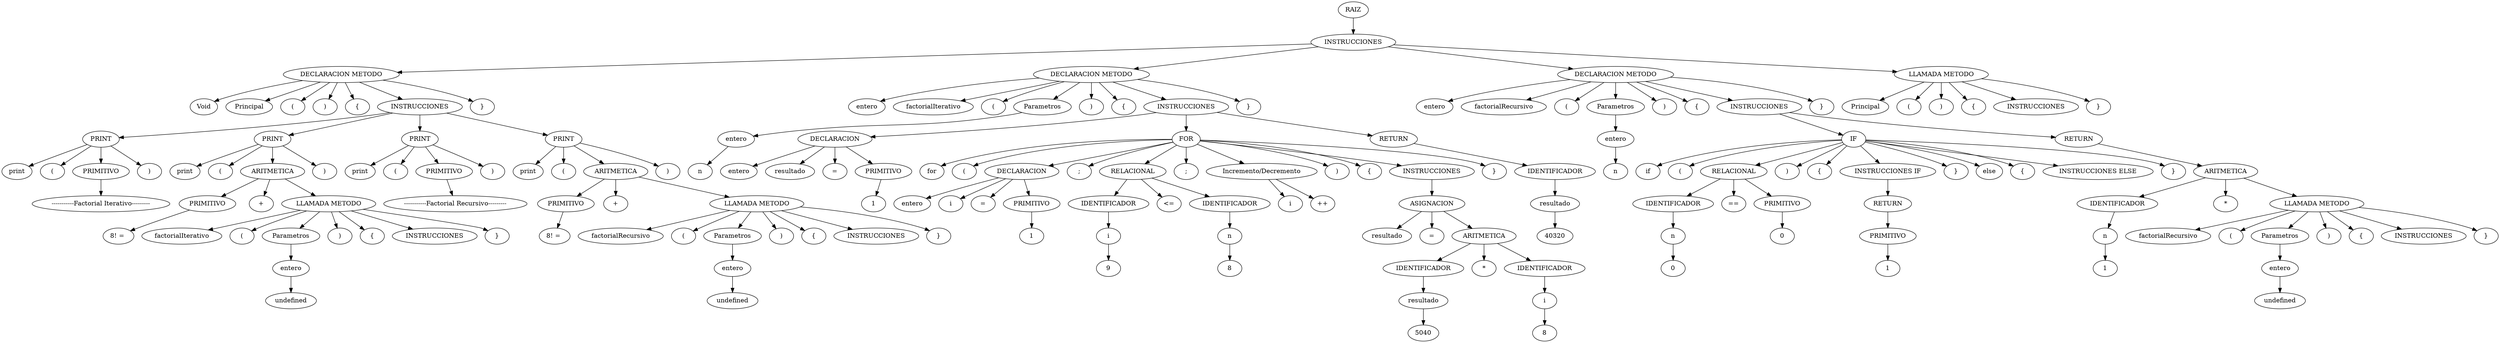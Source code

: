 digraph {
n0[label="RAIZ"];
n1[label="INSTRUCCIONES"];
n0->n1;
n2[label="DECLARACION METODO"];
n1->n2;
n3[label="Void"];
n2->n3;
n4[label="Principal"];
n2->n4;
n5[label="("];
n2->n5;
n6[label=")"];
n2->n6;
n7[label="{"];
n2->n7;
n8[label="INSTRUCCIONES"];
n2->n8;
n9[label="PRINT"];
n8->n9;
n10[label="print"];
n9->n10;
n11[label="("];
n9->n11;
n12[label="PRIMITIVO"];
n9->n12;
n13[label="-----------Factorial Iterativo---------"];
n12->n13;
n14[label=")"];
n9->n14;
n15[label="PRINT"];
n8->n15;
n16[label="print"];
n15->n16;
n17[label="("];
n15->n17;
n18[label="ARITMETICA"];
n15->n18;
n19[label="PRIMITIVO"];
n18->n19;
n20[label="8! = "];
n19->n20;
n21[label="+"];
n18->n21;
n22[label="LLAMADA METODO"];
n18->n22;
n23[label="factorialIterativo"];
n22->n23;
n24[label="("];
n22->n24;
n25[label="Parametros"];
n22->n25;
n26[label="entero"];
n25->n26;
n27[label="undefined"];
n26->n27;
n28[label=")"];
n22->n28;
n29[label="{"];
n22->n29;
n30[label="INSTRUCCIONES"];
n22->n30;
n31[label="}"];
n22->n31;
n32[label=")"];
n15->n32;
n33[label="PRINT"];
n8->n33;
n34[label="print"];
n33->n34;
n35[label="("];
n33->n35;
n36[label="PRIMITIVO"];
n33->n36;
n37[label="-----------Factorial Recursivo---------"];
n36->n37;
n38[label=")"];
n33->n38;
n39[label="PRINT"];
n8->n39;
n40[label="print"];
n39->n40;
n41[label="("];
n39->n41;
n42[label="ARITMETICA"];
n39->n42;
n43[label="PRIMITIVO"];
n42->n43;
n44[label="8! = "];
n43->n44;
n45[label="+"];
n42->n45;
n46[label="LLAMADA METODO"];
n42->n46;
n47[label="factorialRecursivo"];
n46->n47;
n48[label="("];
n46->n48;
n49[label="Parametros"];
n46->n49;
n50[label="entero"];
n49->n50;
n51[label="undefined"];
n50->n51;
n52[label=")"];
n46->n52;
n53[label="{"];
n46->n53;
n54[label="INSTRUCCIONES"];
n46->n54;
n55[label="}"];
n46->n55;
n56[label=")"];
n39->n56;
n57[label="}"];
n2->n57;
n58[label="DECLARACION METODO"];
n1->n58;
n59[label="entero"];
n58->n59;
n60[label="factorialIterativo"];
n58->n60;
n61[label="("];
n58->n61;
n62[label="Parametros"];
n58->n62;
n63[label="entero"];
n62->n63;
n64[label="n"];
n63->n64;
n65[label=")"];
n58->n65;
n66[label="{"];
n58->n66;
n67[label="INSTRUCCIONES"];
n58->n67;
n68[label="DECLARACION"];
n67->n68;
n69[label="entero"];
n68->n69;
n70[label="resultado"];
n68->n70;
n71[label="="];
n68->n71;
n72[label="PRIMITIVO"];
n68->n72;
n73[label="1"];
n72->n73;
n74[label="FOR"];
n67->n74;
n75[label="for"];
n74->n75;
n76[label="("];
n74->n76;
n77[label="DECLARACION"];
n74->n77;
n78[label="entero"];
n77->n78;
n79[label="i"];
n77->n79;
n80[label="="];
n77->n80;
n81[label="PRIMITIVO"];
n77->n81;
n82[label="1"];
n81->n82;
n83[label=";"];
n74->n83;
n84[label="RELACIONAL"];
n74->n84;
n85[label="IDENTIFICADOR"];
n84->n85;
n86[label="i"];
n85->n86;
n87[label="9"];
n86->n87;
n88[label="<="];
n84->n88;
n89[label="IDENTIFICADOR"];
n84->n89;
n90[label="n"];
n89->n90;
n91[label="8"];
n90->n91;
n92[label=";"];
n74->n92;
n93[label="Incremento/Decremento"];
n74->n93;
n94[label="i"];
n93->n94;
n95[label="++"];
n93->n95;
n96[label=")"];
n74->n96;
n97[label="{"];
n74->n97;
n98[label="INSTRUCCIONES"];
n74->n98;
n99[label="ASIGNACION"];
n98->n99;
n100[label="resultado"];
n99->n100;
n101[label="="];
n99->n101;
n102[label="ARITMETICA"];
n99->n102;
n103[label="IDENTIFICADOR"];
n102->n103;
n104[label="resultado"];
n103->n104;
n105[label="5040"];
n104->n105;
n106[label="*"];
n102->n106;
n107[label="IDENTIFICADOR"];
n102->n107;
n108[label="i"];
n107->n108;
n109[label="8"];
n108->n109;
n110[label="}"];
n74->n110;
n111[label="RETURN"];
n67->n111;
n112[label="IDENTIFICADOR"];
n111->n112;
n113[label="resultado"];
n112->n113;
n114[label="40320"];
n113->n114;
n115[label="}"];
n58->n115;
n116[label="DECLARACION METODO"];
n1->n116;
n117[label="entero"];
n116->n117;
n118[label="factorialRecursivo"];
n116->n118;
n119[label="("];
n116->n119;
n120[label="Parametros"];
n116->n120;
n121[label="entero"];
n120->n121;
n122[label="n"];
n121->n122;
n123[label=")"];
n116->n123;
n124[label="{"];
n116->n124;
n125[label="INSTRUCCIONES"];
n116->n125;
n126[label="IF"];
n125->n126;
n127[label="if"];
n126->n127;
n128[label="("];
n126->n128;
n129[label="RELACIONAL"];
n126->n129;
n130[label="IDENTIFICADOR"];
n129->n130;
n131[label="n"];
n130->n131;
n132[label="0"];
n131->n132;
n133[label="=="];
n129->n133;
n134[label="PRIMITIVO"];
n129->n134;
n135[label="0"];
n134->n135;
n136[label=")"];
n126->n136;
n137[label="{"];
n126->n137;
n138[label="INSTRUCCIONES IF"];
n126->n138;
n139[label="RETURN"];
n138->n139;
n140[label="PRIMITIVO"];
n139->n140;
n141[label="1"];
n140->n141;
n142[label="}"];
n126->n142;
n143[label="else"];
n126->n143;
n144[label="{"];
n126->n144;
n145[label="INSTRUCCIONES ELSE"];
n126->n145;
n146[label="}"];
n126->n146;
n147[label="RETURN"];
n125->n147;
n148[label="ARITMETICA"];
n147->n148;
n149[label="IDENTIFICADOR"];
n148->n149;
n150[label="n"];
n149->n150;
n151[label="1"];
n150->n151;
n152[label="*"];
n148->n152;
n153[label="LLAMADA METODO"];
n148->n153;
n154[label="factorialRecursivo"];
n153->n154;
n155[label="("];
n153->n155;
n156[label="Parametros"];
n153->n156;
n157[label="entero"];
n156->n157;
n158[label="undefined"];
n157->n158;
n159[label=")"];
n153->n159;
n160[label="{"];
n153->n160;
n161[label="INSTRUCCIONES"];
n153->n161;
n162[label="}"];
n153->n162;
n163[label="}"];
n116->n163;
n164[label="LLAMADA METODO"];
n1->n164;
n165[label="Principal"];
n164->n165;
n166[label="("];
n164->n166;
n167[label=")"];
n164->n167;
n168[label="{"];
n164->n168;
n169[label="INSTRUCCIONES"];
n164->n169;
n170[label="}"];
n164->n170;
}